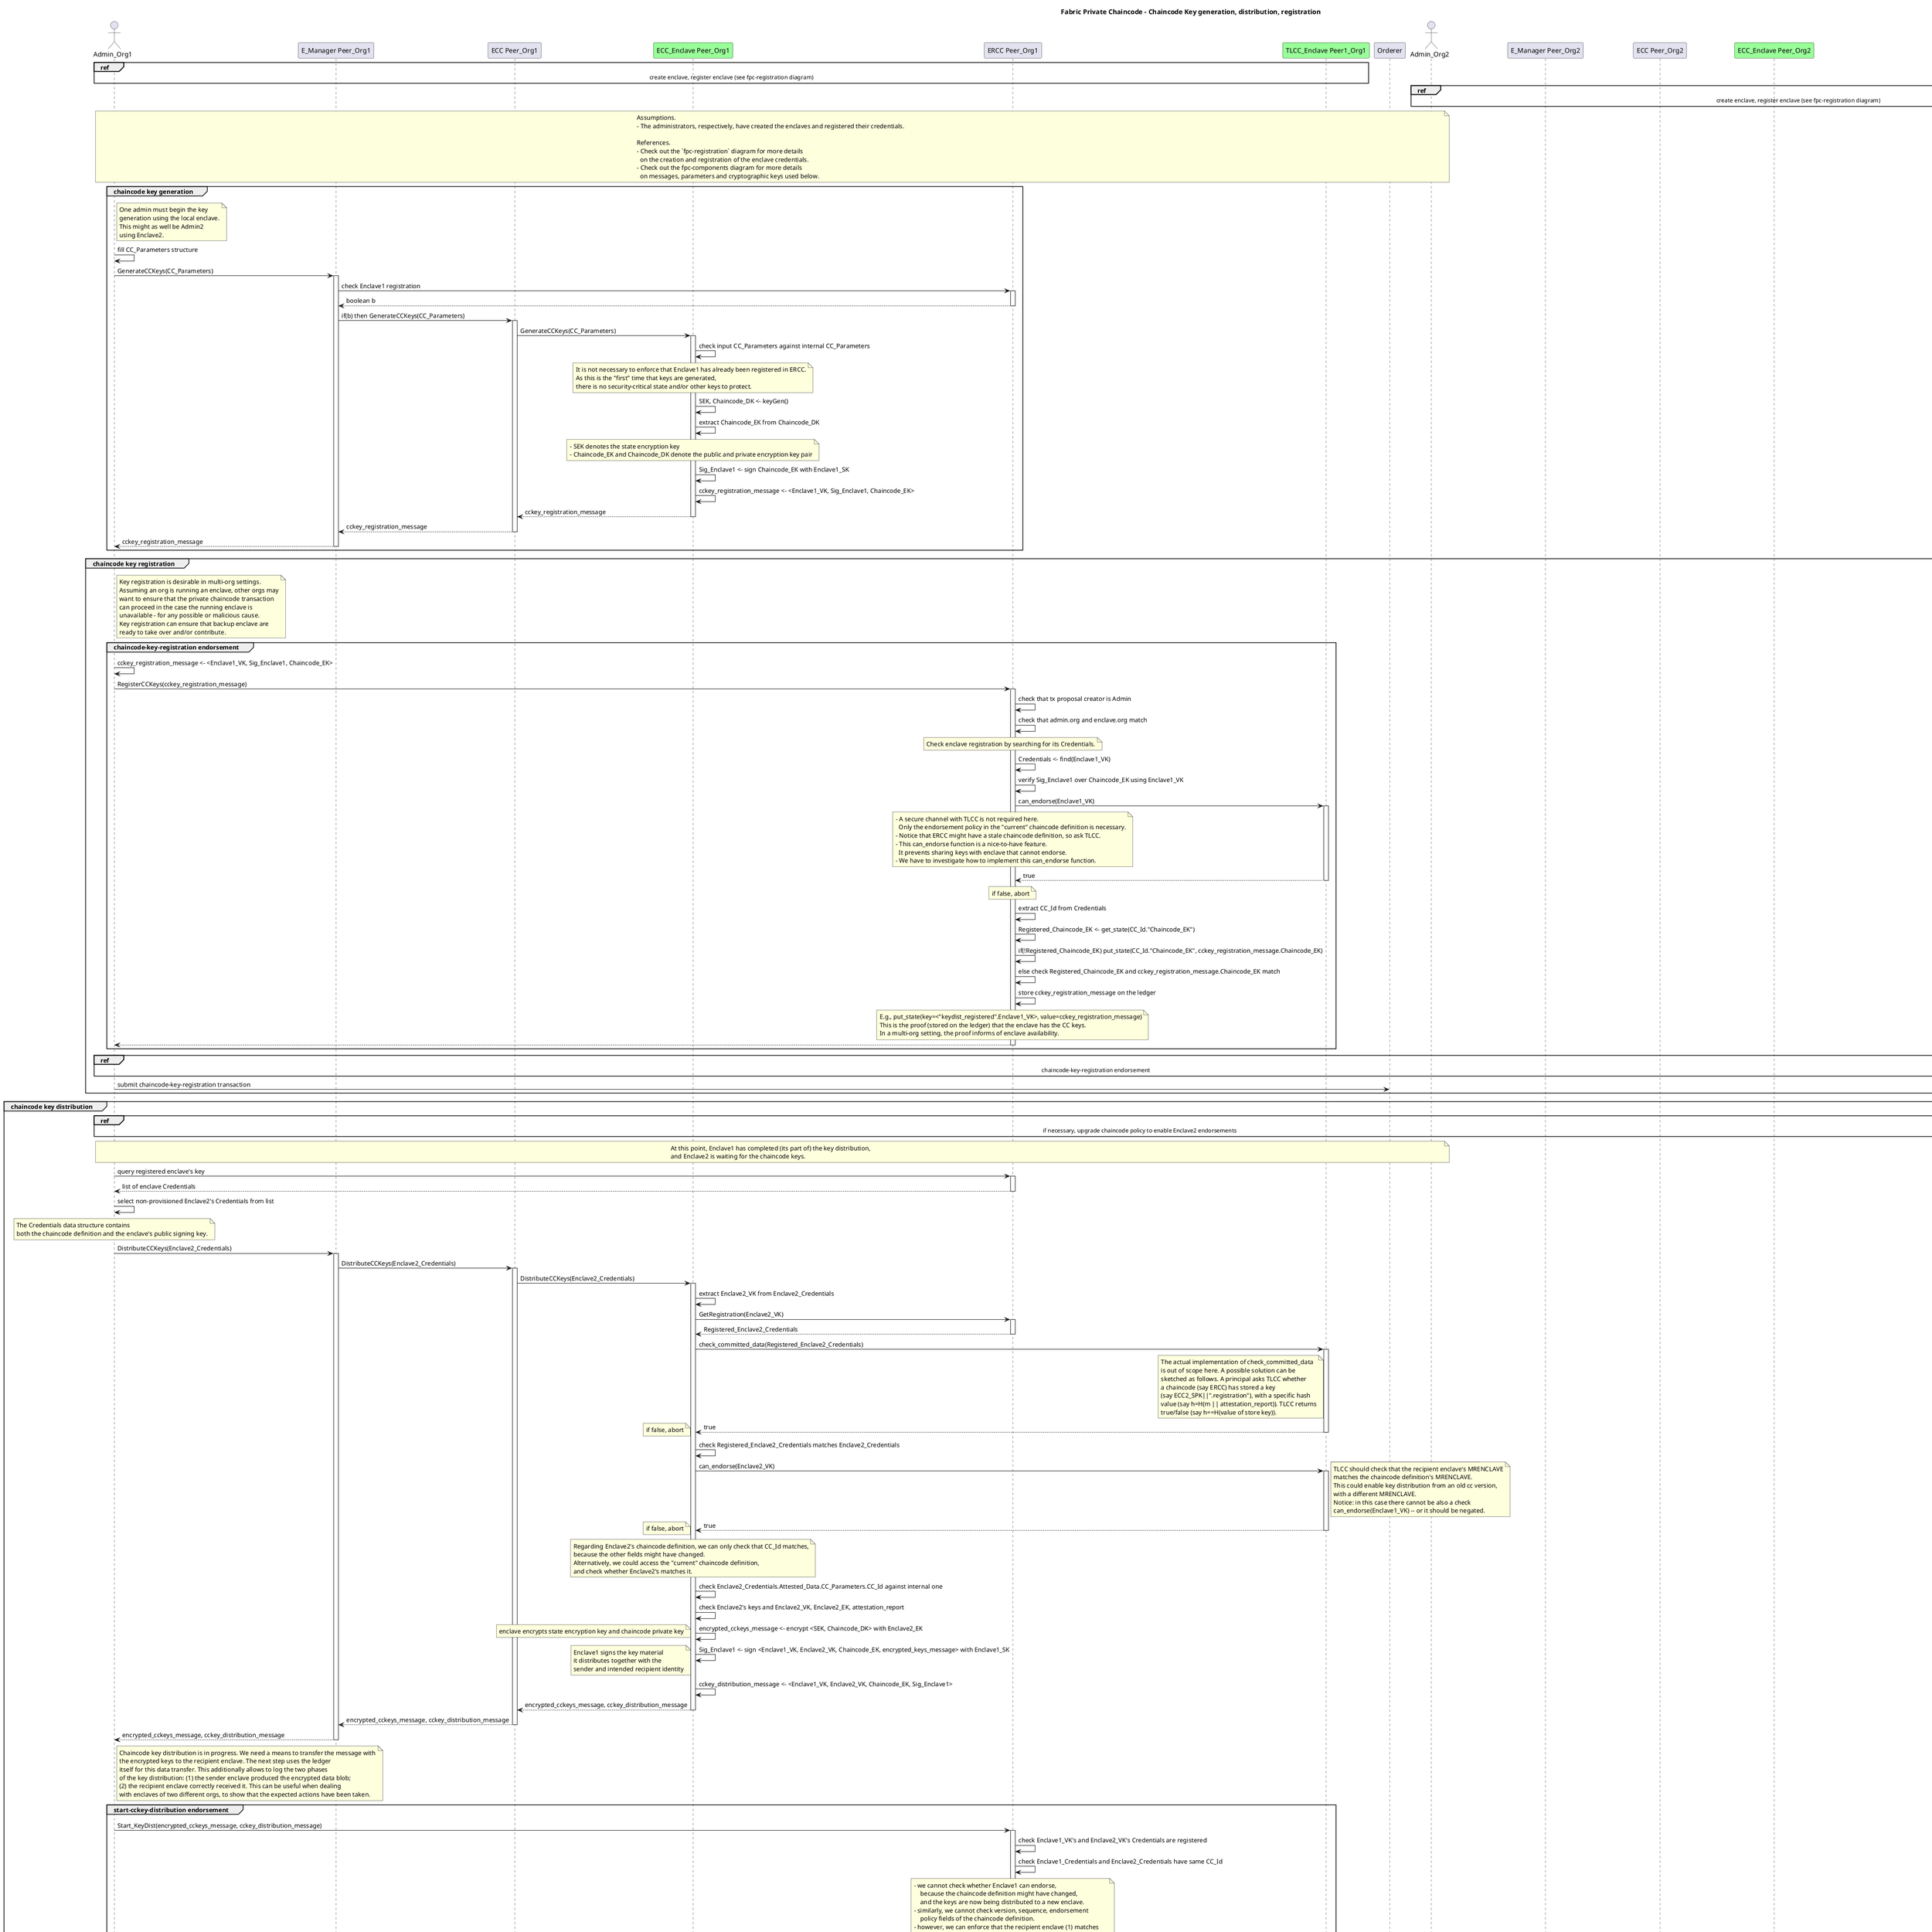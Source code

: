 /'
    Copyright 2020 Intel Corporation
    Copyright IBM Corp. All Rights Reserved.

    SPDX-License-Identifier: Apache-2.0
'/

@startuml

!pragma teoz true

hide footbox
title Foot Box removed

title Fabric Private Chaincode - Chaincode Key generation, distribution, registration 

actor       "Admin_Org1" as Admin1
participant "E_Manager Peer_Org1" as E_Manager1
participant "ECC Peer_Org1" as ECC1
participant "ECC_Enclave Peer_Org1" as Enclave1 #99FF99
participant "ERCC Peer_Org1" as ERCC1
participant "TLCC_Enclave Peer1_Org1" as TLCC_Enclave1 #99FF99

participant Orderer as Orderer

actor	    "Admin_Org2" as Admin2
participant "E_Manager Peer_Org2" as E_Manager2
participant "ECC Peer_Org2" as ECC2
participant "ECC_Enclave Peer_Org2" as Enclave2 #99FF99
participant "ERCC Peer_Org2" as ERCC2
participant "TLCC_Enclave Peer_Org1" as TLCC_Enclave2 #99FF99

ref over Admin1, E_Manager1, ECC1, Enclave1, ERCC1, TLCC_Enclave1
    create enclave, register enclave (see fpc-registration diagram)
end ref
ref over Admin2, E_Manager2, ECC2, Enclave2, ERCC2, TLCC_Enclave2
    create enclave, register enclave (see fpc-registration diagram)
end ref

note over Admin1, Admin2
    Assumptions.
    - The administrators, respectively, have created the enclaves and registered their credentials.

    References.
    - Check out the `fpc-registration` diagram for more details
      on the creation and registration of the enclave credentials.
    - Check out the fpc-components diagram for more details
      on messages, parameters and cryptographic keys used below.
end note

group chaincode key generation

  note right Admin1
    One admin must begin the key
    generation using the local enclave.
    This might as well be Admin2
    using Enclave2.
  end note
  Admin1        -> Admin1       :   fill CC_Parameters structure
  Admin1        -> E_Manager1   ++: GenerateCCKeys(CC_Parameters)

  E_Manager1    -> ERCC1        ++: check Enclave1 registration
  return boolean b
  E_Manager1    -> ECC1         ++: if(b) then GenerateCCKeys(CC_Parameters)
  ECC1          -> Enclave1     ++: GenerateCCKeys(CC_Parameters)
  Enclave1      -> Enclave1     :   check input CC_Parameters against internal CC_Parameters

  note over Enclave1
    It is not necessary to enforce that Enclave1 has already been registered in ERCC.
    As this is the "first" time that keys are generated,
    there is no security-critical state and/or other keys to protect.
  end note

  Enclave1      -> Enclave1     :   SEK, Chaincode_DK <- keyGen()
  Enclave1      -> Enclave1     :   extract Chaincode_EK from Chaincode_DK
  note over Enclave1
    - SEK denotes the state encryption key
    - Chaincode_EK and Chaincode_DK denote the public and private encryption key pair
  end note
  Enclave1      -> Enclave1     :   Sig_Enclave1 <- sign Chaincode_EK with Enclave1_SK

  Enclave1      -> Enclave1     :   cckey_registration_message <- <Enclave1_VK, Sig_Enclave1, Chaincode_EK>

  return cckey_registration_message /'ECC1 -> Enclave1    '/
  return cckey_registration_message /'E_Manager1 -> ECC1  '/

  return cckey_registration_message /'Admin1 -> E_Manager1'/

end group

group chaincode key registration

  note right of Admin1
    Key registration is desirable in multi-org settings.
    Assuming an org is running an enclave, other orgs may
    want to ensure that the private chaincode transaction
    can proceed in the case the running enclave is
    unavailable - for any possible or malicious cause.
    Key registration can ensure that backup enclave are
    ready to take over and/or contribute.
  end note
  group chaincode-key-registration endorsement
    Admin1  -> Admin1       :   cckey_registration_message <- <Enclave1_VK, Sig_Enclave1, Chaincode_EK>
    Admin1  -> ERCC1        ++: RegisterCCKeys(cckey_registration_message)
    ERCC1   -> ERCC1        :   check that tx proposal creator is Admin
    ERCC1   -> ERCC1        :   check that admin.org and enclave.org match
    note over ERCC1
        Check enclave registration by searching for its Credentials.
    end note
    ERCC1   -> ERCC1        :   Credentials <- find(Enclave1_VK)
    ERCC1   -> ERCC1        :   verify Sig_Enclave1 over Chaincode_EK using Enclave1_VK
    ERCC1   -> TLCC_Enclave1++: can_endorse(Enclave1_VK)
    note over ERCC1
        - A secure channel with TLCC is not required here.
          Only the endorsement policy in the "current" chaincode definition is necessary.
        - Notice that ERCC might have a stale chaincode definition, so ask TLCC. 
        - This can_endorse function is a nice-to-have feature.
          It prevents sharing keys with enclave that cannot endorse.
        - We have to investigate how to implement this can_endorse function.
    end note
    return true
    note over ERCC1
        if false, abort
    end note
    ERCC1   -> ERCC1         :  extract CC_Id from Credentials
    ERCC1   -> ERCC1         :  Registered_Chaincode_EK <- get_state(CC_Id."Chaincode_EK")
    ERCC1   -> ERCC1         :  if(!Registered_Chaincode_EK) put_state(CC_Id."Chaincode_EK", cckey_registration_message.Chaincode_EK)
    ERCC1   -> ERCC1         :  else check Registered_Chaincode_EK and cckey_registration_message.Chaincode_EK match
    ERCC1   -> ERCC1         :  store cckey_registration_message on the ledger
    note over ERCC1
        E.g., put_state(key=<"keydist_registered".Enclave1_VK>, value=cckey_registration_message)
        This is the proof (stored on the ledger) that the enclave has the CC keys.
        In a multi-org setting, the proof informs of enclave availability.
    end note

    return /'Admin1 -> ERCC1'/

  end group

  ref over Admin1, ERCC2
    chaincode-key-registration endorsement
  end ref

  Admin1 -> Orderer: submit chaincode-key-registration transaction

end group


group chaincode key distribution
  ref over Admin1, TLCC_Enclave1, Admin2, TLCC_Enclave2
    if necessary, upgrade chaincode policy to enable Enclave2 endorsements
  end ref 
  
  note over Admin1, Admin2
    At this point, Enclave1 has completed (its part of) the key distribution,
    and Enclave2 is waiting for the chaincode keys.
  end note

  Admin1        -> ERCC1          ++: query registered enclave's key
  return list of enclave Credentials /'Admin1 -> ERCC1'/
  Admin1        -> Admin1           : select non-provisioned Enclave2's Credentials from list
  note over Admin1
    The Credentials data structure contains
    both the chaincode definition and the enclave's public signing key.
  end note

  Admin1        -> E_Manager1     ++: DistributeCCKeys(Enclave2_Credentials)
  E_Manager1    -> ECC1           ++: DistributeCCKeys(Enclave2_Credentials)
  ECC1          -> Enclave1       ++: DistributeCCKeys(Enclave2_Credentials)
  Enclave1      -> Enclave1         : extract Enclave2_VK from Enclave2_Credentials
  Enclave1      -> ERCC1          ++: GetRegistration(Enclave2_VK)
  return Registered_Enclave2_Credentials /'Enclave1 -> ERCC1'/
  Enclave1      -> TLCC_Enclave1  ++: check_committed_data(Registered_Enclave2_Credentials)
  note left of TLCC_Enclave1
    The actual implementation of check_committed_data
    is out of scope here. A possible solution can be
    sketched as follows. A principal asks TLCC whether
    a chaincode (say ERCC) has stored a key
    (say ECC2_SPK||".registration"), with a specific hash
    value (say h=H(m || attestation_report)). TLCC returns
    true/false (say h==H(value of store key)).
  end note
  return true /'Enclave1 -> TLCC_Enclave1'/
  note left
    if false, abort
  end note
  Enclave1      -> Enclave1           : check Registered_Enclave2_Credentials matches Enclave2_Credentials
  Enclave1      -> TLCC_Enclave1    ++: can_endorse(Enclave2_VK)
  note right
    TLCC checks the endorsement policy to determine
    if the recipient enclave is an eligible endorser.
  end note
  note right
    TLCC should check that the recipient enclave's MRENCLAVE
    matches the chaincode definition's MRENCLAVE.
    This could enable key distribution from an old cc version,
    with a different MRENCLAVE.
    Notice: in this case there cannot be also a check
    can_endorse(Enclave1_VK) -- or it should be negated.
  end note
  return true /'Enclave1 -> TLCC_Enclave1'/
  note left
    if false, abort
  end note
  note over Enclave1
    Regarding Enclave2's chaincode definition, we can only check that CC_Id matches,
    because the other fields might have changed.
    Alternatively, we could access the "current" chaincode definition,
    and check whether Enclave2's matches it.
  end note
  Enclave1      -> Enclave1         :   check Enclave2_Credentials.Attested_Data.CC_Parameters.CC_Id against internal one
  Enclave1      -> Enclave1         :   check Enclave2's keys and Enclave2_VK, Enclave2_EK, attestation_report
  Enclave1      -> Enclave1         :   encrypted_cckeys_message <- encrypt <SEK, Chaincode_DK> with Enclave2_EK
    note left
        enclave encrypts state encryption key and chaincode private key
    end note

  Enclave1      -> Enclave1         :   Sig_Enclave1 <- sign <Enclave1_VK, Enclave2_VK, Chaincode_EK, encrypted_keys_message> with Enclave1_SK
  note left
    Enclave1 signs the key material
    it distributes together with the
    sender and intended recipient identity
  end note

  Enclave1      -> Enclave1         :   cckey_distribution_message <- <Enclave1_VK, Enclave2_VK, Chaincode_EK, Sig_Enclave1>

  return encrypted_cckeys_message, cckey_distribution_message /'ECC1 -> Enclave1'/
  return encrypted_cckeys_message, cckey_distribution_message /'E_Manager1 -> ECC1'/
  return encrypted_cckeys_message, cckey_distribution_message /'Admin1 -> E_Manager1'/

  note right Admin1
    Chaincode key distribution is in progress. We need a means to transfer the message with
    the encrypted keys to the recipient enclave. The next step uses the ledger
    itself for this data transfer. This additionally allows to log the two phases
    of the key distribution: (1) the sender enclave produced the encrypted data blob;
    (2) the recipient enclave correctly received it. This can be useful when dealing
    with enclaves of two different orgs, to show that the expected actions have been taken.
  end note

  group start-cckey-distribution endorsement
    Admin1      -> ERCC1            ++: Start_KeyDist(encrypted_cckeys_message, cckey_distribution_message)
    ERCC1       -> ERCC1            :   check Enclave1_VK's and Enclave2_VK's Credentials are registered
    ERCC1       -> ERCC1            :   check Enclave1_Credentials and Enclave2_Credentials have same CC_Id
    note over ERCC1
        - we cannot check whether Enclave1 can endorse,
            because the chaincode definition might have changed,
            and the keys are now being distributed to a new enclave.
        - similarly, we cannot check version, sequence, endorsement
            policy fields of the chaincode definition.
        - however, we can enforce that the recipient enclave (1) matches
            with the current chaincode definition, and (2) can do useful work.
    end note
    ERCC1       -> TLCC_Enclave1++: can_endorse(Enclave2_VK)
    return true
    ERCC1       -> ERCC1            :   check Sig_Enclave1
    ERCC1       -> ERCC1            :   check Enclave1 previously registered cckey_distribution_message.Chaincode_EK
    ERCC1       -> ERCC1            :   extract CC_Id from Enclave1_Credentials
    ERCC1       -> ERCC1            :   check cckey_distribution_message.Chaincode_EK and get_state(CC_Id."Chaincode_EK") match
    ERCC1       -> ERCC1            :   store <encrypted_cckeys_message, cckey_distribution_message> on the ledger
    note over ERCC1
        e.g., put_state(key=<"keydist_started".Enclave2_VK>, value=<encrypted_cckeys_message, cckey_distribution_message>)
    end note
    return /'Admin1 -> ERCC1'/
  end group

  ref over Admin1, ERCC2
    start-cckey-distribution endorsement
  end ref

  Admin1 -> Orderer: submit start-cckey-distribution transaction
end group

group complete key distribution
  Admin2        -> Admin2           :   fill CC_Parameters
  Admin2        -> E_Manager2       ++: RegisterCCKeyDist(CC_Parameters)
  E_Manager2    -> ECC2             ++: RegisterCCKeyDist(CC_Parameters)
  ECC2          -> Enclave2         ++: RegisterCCKeyDist(CC_Parameters)
  Enclave2      -> Enclave2         :   check CC_Parameters matches internal one
  Enclave2      -> ERCC2            ++: GetKeyDistStart(Public_Keys.Enclave2_VK)
  return cckeydist_start_message <- <encrypted_cckeys_message, cckey_distribution_message> /'Enclave2 -> ERCC2'/
  Enclave2      -> TLCC_Enclave2    ++: check_committed_data(cckeydist_start_message)
  return true /'Enclave2 -> TLCC_Enclave2'/
  note left
    if false, abort
  end note
  Enclave2      -> Enclave2         :   extract Enclave1_VK from cckeydist_start_message.key_distribution_message
  Enclave2      -> ERCC2            ++: GetRegistration(Enclave1_VK)
  return Registered_Enclave1_Credentials /'Enclave2 -> ERCC2'/
  Enclave2      -> TLCC_Enclave2    ++: check_committed_data(Registered_Enclave1_Credentials)
  return true /'Enclave2 -> TLCC_Enclave2'/
  note left
    if false, abort
  end note
  Enclave2      -> Enclave2         :   check Enclave1_VK matches in registration_message and cckeydist_start_message
  Enclave2      -> Enclave2         :   check CC_Id in Registered_Enclave1_Credentials matches internal one
  note over Enclave2
    Since Enclave1's Credentials are committed, then Enclave1's Evidence has already been verified by ERCC.
    Hence, verifying Enclave1's Evidence at this point does not appear necessary.
  end note
  Enclave2      -> Enclave2         :   verify Sig_Enclave1
  Enclave2      -> Enclave2         :   SEK, Chaincode_DK <- decrypt(cckeydist_start_message.encrypted_keys_message) with Enclave2_DK
  Enclave2      -> Enclave2         :   extract Chaincode_EK from Chaincode_DK
  Enclave2      -> Enclave2         :   Sig_Enclave2 <- sign Chaincode_EK with Enclave2_SK
  Enclave2      -> Enclave2         :   cckey_registration_message <- <Enclave2_VK, Sig_Enclave2, Chaincode_EK>

  return cckey_registration_message, /'Enclave2 -> ECC2'/
  return cckey_registration_message, /'ECC2 -> E_Manager2'/

  return cckey_registration_message /'Admin2 -> E_Manager2'/

  ref over ERCC1, Admin2, ERCC2, Orderer
    chaincode key registration (same as that from Admin1)
  end ref

end group

@enduml
